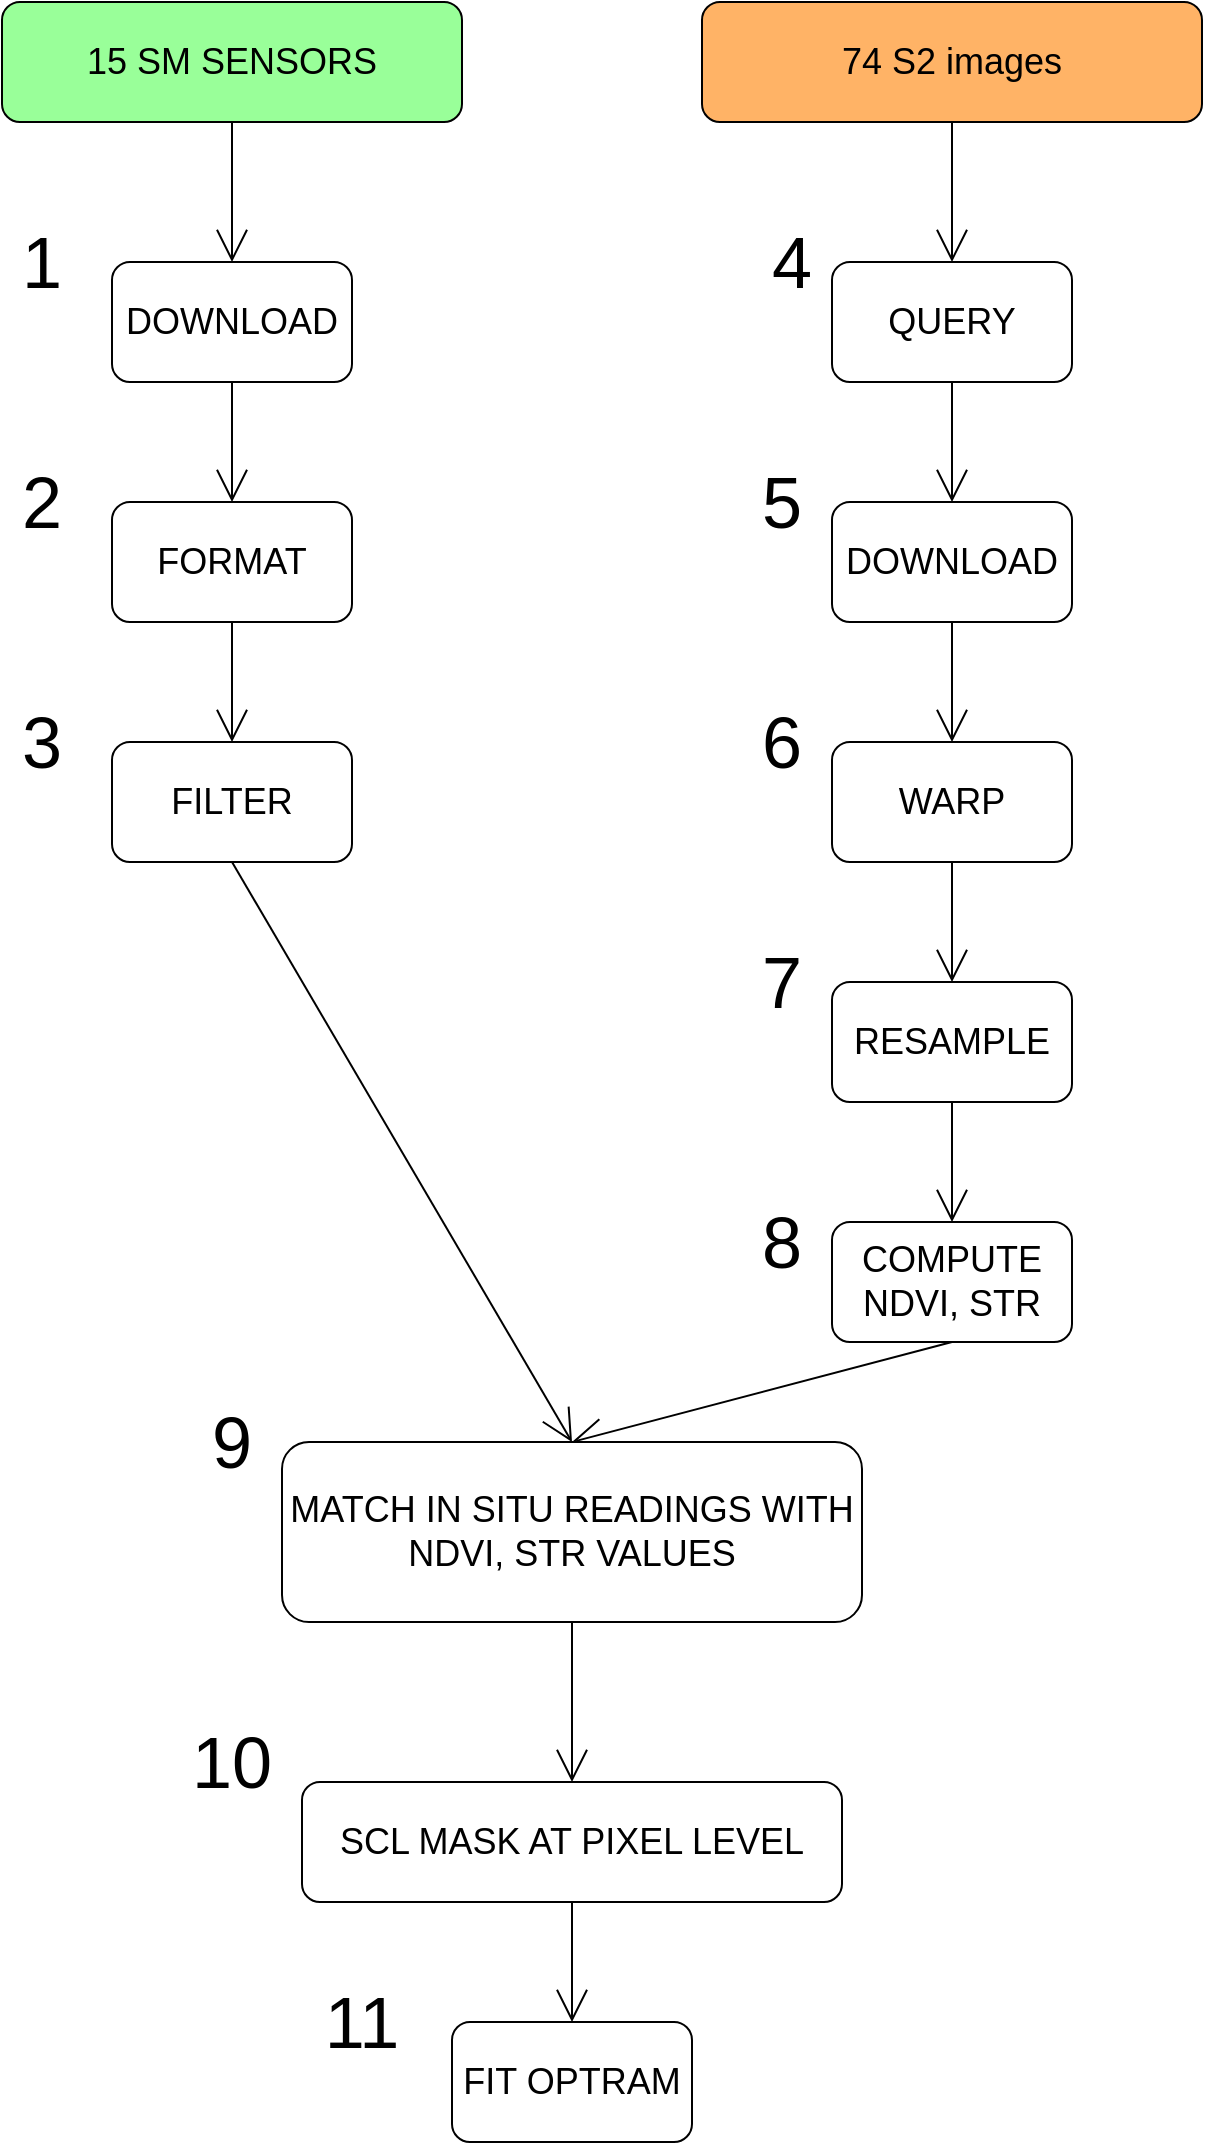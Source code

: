 <mxfile version="15.3.5" type="device"><diagram id="rDS9CKn7OCZYFiO0rCe6" name="Page-1"><mxGraphModel dx="1277" dy="1265" grid="1" gridSize="10" guides="1" tooltips="1" connect="1" arrows="1" fold="1" page="1" pageScale="1" pageWidth="850" pageHeight="1100" math="0" shadow="0"><root><mxCell id="0"/><mxCell id="1" parent="0"/><mxCell id="LAJzpu_vX9gIHichFv3W-15" style="edgeStyle=none;curved=1;rounded=0;orthogonalLoop=1;jettySize=auto;html=1;exitX=0.5;exitY=1;exitDx=0;exitDy=0;entryX=0.5;entryY=0;entryDx=0;entryDy=0;endArrow=open;startSize=14;endSize=14;sourcePerimeterSpacing=8;targetPerimeterSpacing=8;" edge="1" parent="1" source="LAJzpu_vX9gIHichFv3W-1" target="LAJzpu_vX9gIHichFv3W-2"><mxGeometry relative="1" as="geometry"/></mxCell><mxCell id="LAJzpu_vX9gIHichFv3W-1" value="&lt;font style=&quot;font-size: 18px&quot;&gt;15 SM SENSORS&lt;/font&gt;" style="rounded=1;whiteSpace=wrap;html=1;hachureGap=4;pointerEvents=0;fillColor=#99FF99;" vertex="1" parent="1"><mxGeometry x="170" y="30" width="230" height="60" as="geometry"/></mxCell><mxCell id="LAJzpu_vX9gIHichFv3W-14" style="edgeStyle=none;curved=1;rounded=0;orthogonalLoop=1;jettySize=auto;html=1;exitX=0.5;exitY=1;exitDx=0;exitDy=0;entryX=0.5;entryY=0;entryDx=0;entryDy=0;endArrow=open;startSize=14;endSize=14;sourcePerimeterSpacing=8;targetPerimeterSpacing=8;" edge="1" parent="1" source="LAJzpu_vX9gIHichFv3W-2" target="LAJzpu_vX9gIHichFv3W-5"><mxGeometry relative="1" as="geometry"/></mxCell><mxCell id="LAJzpu_vX9gIHichFv3W-2" value="&lt;font style=&quot;font-size: 18px&quot;&gt;DOWNLOAD&lt;/font&gt;" style="rounded=1;whiteSpace=wrap;html=1;hachureGap=4;pointerEvents=0;" vertex="1" parent="1"><mxGeometry x="225" y="160" width="120" height="60" as="geometry"/></mxCell><mxCell id="LAJzpu_vX9gIHichFv3W-16" style="edgeStyle=none;curved=1;rounded=0;orthogonalLoop=1;jettySize=auto;html=1;exitX=0.5;exitY=1;exitDx=0;exitDy=0;entryX=0.5;entryY=0;entryDx=0;entryDy=0;endArrow=open;startSize=14;endSize=14;sourcePerimeterSpacing=8;targetPerimeterSpacing=8;" edge="1" parent="1" target="LAJzpu_vX9gIHichFv3W-4"><mxGeometry relative="1" as="geometry"><mxPoint x="645.0" y="90" as="sourcePoint"/></mxGeometry></mxCell><mxCell id="LAJzpu_vX9gIHichFv3W-3" value="&lt;font style=&quot;font-size: 18px&quot;&gt;74 S2 images&lt;/font&gt;" style="rounded=1;whiteSpace=wrap;html=1;hachureGap=4;pointerEvents=0;fillColor=#FFB366;" vertex="1" parent="1"><mxGeometry x="520" y="30" width="250" height="60" as="geometry"/></mxCell><mxCell id="LAJzpu_vX9gIHichFv3W-17" style="edgeStyle=none;curved=1;rounded=0;orthogonalLoop=1;jettySize=auto;html=1;exitX=0.5;exitY=1;exitDx=0;exitDy=0;entryX=0.5;entryY=0;entryDx=0;entryDy=0;endArrow=open;startSize=14;endSize=14;sourcePerimeterSpacing=8;targetPerimeterSpacing=8;" edge="1" parent="1" source="LAJzpu_vX9gIHichFv3W-4" target="LAJzpu_vX9gIHichFv3W-6"><mxGeometry relative="1" as="geometry"/></mxCell><mxCell id="LAJzpu_vX9gIHichFv3W-4" value="&lt;font style=&quot;font-size: 18px&quot;&gt;QUERY&lt;/font&gt;" style="rounded=1;whiteSpace=wrap;html=1;hachureGap=4;pointerEvents=0;" vertex="1" parent="1"><mxGeometry x="585" y="160" width="120" height="60" as="geometry"/></mxCell><mxCell id="LAJzpu_vX9gIHichFv3W-27" style="edgeStyle=none;curved=1;rounded=0;orthogonalLoop=1;jettySize=auto;html=1;exitX=0.5;exitY=1;exitDx=0;exitDy=0;entryX=0.5;entryY=0;entryDx=0;entryDy=0;endArrow=open;startSize=14;endSize=14;sourcePerimeterSpacing=8;targetPerimeterSpacing=8;" edge="1" parent="1" source="LAJzpu_vX9gIHichFv3W-5" target="LAJzpu_vX9gIHichFv3W-26"><mxGeometry relative="1" as="geometry"/></mxCell><mxCell id="LAJzpu_vX9gIHichFv3W-5" value="&lt;span style=&quot;font-size: 18px&quot;&gt;FORMAT&lt;/span&gt;" style="rounded=1;whiteSpace=wrap;html=1;hachureGap=4;pointerEvents=0;" vertex="1" parent="1"><mxGeometry x="225" y="280" width="120" height="60" as="geometry"/></mxCell><mxCell id="LAJzpu_vX9gIHichFv3W-18" style="edgeStyle=none;curved=1;rounded=0;orthogonalLoop=1;jettySize=auto;html=1;exitX=0.5;exitY=1;exitDx=0;exitDy=0;entryX=0.5;entryY=0;entryDx=0;entryDy=0;endArrow=open;startSize=14;endSize=14;sourcePerimeterSpacing=8;targetPerimeterSpacing=8;" edge="1" parent="1" source="LAJzpu_vX9gIHichFv3W-6" target="LAJzpu_vX9gIHichFv3W-7"><mxGeometry relative="1" as="geometry"/></mxCell><mxCell id="LAJzpu_vX9gIHichFv3W-6" value="&lt;font style=&quot;font-size: 18px&quot;&gt;DOWNLOAD&lt;/font&gt;" style="rounded=1;whiteSpace=wrap;html=1;hachureGap=4;pointerEvents=0;" vertex="1" parent="1"><mxGeometry x="585" y="280" width="120" height="60" as="geometry"/></mxCell><mxCell id="LAJzpu_vX9gIHichFv3W-19" style="edgeStyle=none;curved=1;rounded=0;orthogonalLoop=1;jettySize=auto;html=1;exitX=0.5;exitY=1;exitDx=0;exitDy=0;entryX=0.5;entryY=0;entryDx=0;entryDy=0;endArrow=open;startSize=14;endSize=14;sourcePerimeterSpacing=8;targetPerimeterSpacing=8;" edge="1" parent="1" source="LAJzpu_vX9gIHichFv3W-7" target="LAJzpu_vX9gIHichFv3W-8"><mxGeometry relative="1" as="geometry"/></mxCell><mxCell id="LAJzpu_vX9gIHichFv3W-7" value="&lt;font style=&quot;font-size: 18px&quot;&gt;WARP&lt;/font&gt;" style="rounded=1;whiteSpace=wrap;html=1;hachureGap=4;pointerEvents=0;" vertex="1" parent="1"><mxGeometry x="585" y="400" width="120" height="60" as="geometry"/></mxCell><mxCell id="LAJzpu_vX9gIHichFv3W-20" style="edgeStyle=none;curved=1;rounded=0;orthogonalLoop=1;jettySize=auto;html=1;exitX=0.5;exitY=1;exitDx=0;exitDy=0;entryX=0.5;entryY=0;entryDx=0;entryDy=0;endArrow=open;startSize=14;endSize=14;sourcePerimeterSpacing=8;targetPerimeterSpacing=8;" edge="1" parent="1" source="LAJzpu_vX9gIHichFv3W-8" target="LAJzpu_vX9gIHichFv3W-9"><mxGeometry relative="1" as="geometry"/></mxCell><mxCell id="LAJzpu_vX9gIHichFv3W-8" value="&lt;font style=&quot;font-size: 18px&quot;&gt;RESAMPLE&lt;/font&gt;" style="rounded=1;whiteSpace=wrap;html=1;hachureGap=4;pointerEvents=0;" vertex="1" parent="1"><mxGeometry x="585" y="520" width="120" height="60" as="geometry"/></mxCell><mxCell id="LAJzpu_vX9gIHichFv3W-22" style="edgeStyle=none;curved=1;rounded=0;orthogonalLoop=1;jettySize=auto;html=1;exitX=0.5;exitY=1;exitDx=0;exitDy=0;entryX=0.5;entryY=0;entryDx=0;entryDy=0;endArrow=open;startSize=14;endSize=14;sourcePerimeterSpacing=8;targetPerimeterSpacing=8;" edge="1" parent="1" source="LAJzpu_vX9gIHichFv3W-9" target="LAJzpu_vX9gIHichFv3W-10"><mxGeometry relative="1" as="geometry"/></mxCell><mxCell id="LAJzpu_vX9gIHichFv3W-9" value="&lt;font style=&quot;font-size: 18px&quot;&gt;COMPUTE NDVI, STR&lt;/font&gt;" style="rounded=1;whiteSpace=wrap;html=1;hachureGap=4;pointerEvents=0;" vertex="1" parent="1"><mxGeometry x="585" y="640" width="120" height="60" as="geometry"/></mxCell><mxCell id="LAJzpu_vX9gIHichFv3W-24" style="edgeStyle=none;curved=1;rounded=0;orthogonalLoop=1;jettySize=auto;html=1;exitX=0.5;exitY=1;exitDx=0;exitDy=0;entryX=0.5;entryY=0;entryDx=0;entryDy=0;endArrow=open;startSize=14;endSize=14;sourcePerimeterSpacing=8;targetPerimeterSpacing=8;" edge="1" parent="1" source="LAJzpu_vX9gIHichFv3W-10" target="LAJzpu_vX9gIHichFv3W-11"><mxGeometry relative="1" as="geometry"/></mxCell><mxCell id="LAJzpu_vX9gIHichFv3W-10" value="&lt;font style=&quot;font-size: 18px&quot;&gt;MATCH IN SITU READINGS WITH NDVI, STR&amp;nbsp;VALUES&lt;/font&gt;" style="rounded=1;whiteSpace=wrap;html=1;hachureGap=4;pointerEvents=0;" vertex="1" parent="1"><mxGeometry x="310" y="750" width="290" height="90" as="geometry"/></mxCell><mxCell id="LAJzpu_vX9gIHichFv3W-44" style="edgeStyle=none;curved=1;rounded=0;orthogonalLoop=1;jettySize=auto;html=1;exitX=0.5;exitY=1;exitDx=0;exitDy=0;entryX=0.5;entryY=0;entryDx=0;entryDy=0;endArrow=open;startSize=14;endSize=14;sourcePerimeterSpacing=8;targetPerimeterSpacing=8;" edge="1" parent="1" source="LAJzpu_vX9gIHichFv3W-11" target="LAJzpu_vX9gIHichFv3W-43"><mxGeometry relative="1" as="geometry"/></mxCell><mxCell id="LAJzpu_vX9gIHichFv3W-11" value="&lt;span style=&quot;font-size: 18px&quot;&gt;SCL MASK AT PIXEL LEVEL&lt;/span&gt;" style="rounded=1;whiteSpace=wrap;html=1;hachureGap=4;pointerEvents=0;" vertex="1" parent="1"><mxGeometry x="320" y="920" width="270" height="60" as="geometry"/></mxCell><mxCell id="LAJzpu_vX9gIHichFv3W-47" style="edgeStyle=none;curved=1;rounded=0;orthogonalLoop=1;jettySize=auto;html=1;exitX=0.5;exitY=1;exitDx=0;exitDy=0;entryX=0.5;entryY=0;entryDx=0;entryDy=0;endArrow=open;startSize=14;endSize=14;sourcePerimeterSpacing=8;targetPerimeterSpacing=8;" edge="1" parent="1" source="LAJzpu_vX9gIHichFv3W-26" target="LAJzpu_vX9gIHichFv3W-10"><mxGeometry relative="1" as="geometry"/></mxCell><mxCell id="LAJzpu_vX9gIHichFv3W-26" value="&lt;span style=&quot;font-size: 18px&quot;&gt;FILTER&lt;/span&gt;" style="rounded=1;whiteSpace=wrap;html=1;hachureGap=4;pointerEvents=0;" vertex="1" parent="1"><mxGeometry x="225" y="400" width="120" height="60" as="geometry"/></mxCell><mxCell id="LAJzpu_vX9gIHichFv3W-32" value="&lt;span style=&quot;font-size: 36px&quot;&gt;1&lt;/span&gt;" style="text;html=1;strokeColor=none;fillColor=none;align=center;verticalAlign=middle;whiteSpace=wrap;rounded=0;hachureGap=4;pointerEvents=0;" vertex="1" parent="1"><mxGeometry x="170" y="140" width="40" height="40" as="geometry"/></mxCell><mxCell id="LAJzpu_vX9gIHichFv3W-33" value="&lt;font style=&quot;font-size: 36px&quot;&gt;2&lt;/font&gt;" style="text;html=1;strokeColor=none;fillColor=none;align=center;verticalAlign=middle;whiteSpace=wrap;rounded=0;hachureGap=4;pointerEvents=0;" vertex="1" parent="1"><mxGeometry x="170" y="260" width="40" height="40" as="geometry"/></mxCell><mxCell id="LAJzpu_vX9gIHichFv3W-34" value="&lt;font style=&quot;font-size: 36px&quot;&gt;3&lt;/font&gt;" style="text;html=1;strokeColor=none;fillColor=none;align=center;verticalAlign=middle;whiteSpace=wrap;rounded=0;hachureGap=4;pointerEvents=0;" vertex="1" parent="1"><mxGeometry x="170" y="380" width="40" height="40" as="geometry"/></mxCell><mxCell id="LAJzpu_vX9gIHichFv3W-36" value="&lt;font style=&quot;font-size: 36px&quot;&gt;4&lt;/font&gt;" style="text;html=1;strokeColor=none;fillColor=none;align=center;verticalAlign=middle;whiteSpace=wrap;rounded=0;hachureGap=4;pointerEvents=0;" vertex="1" parent="1"><mxGeometry x="545" y="140" width="40" height="40" as="geometry"/></mxCell><mxCell id="LAJzpu_vX9gIHichFv3W-37" value="&lt;font style=&quot;font-size: 36px&quot;&gt;5&lt;/font&gt;" style="text;html=1;strokeColor=none;fillColor=none;align=center;verticalAlign=middle;whiteSpace=wrap;rounded=0;hachureGap=4;pointerEvents=0;" vertex="1" parent="1"><mxGeometry x="540" y="260" width="40" height="40" as="geometry"/></mxCell><mxCell id="LAJzpu_vX9gIHichFv3W-38" value="&lt;font style=&quot;font-size: 36px&quot;&gt;6&lt;/font&gt;" style="text;html=1;strokeColor=none;fillColor=none;align=center;verticalAlign=middle;whiteSpace=wrap;rounded=0;hachureGap=4;pointerEvents=0;" vertex="1" parent="1"><mxGeometry x="540" y="380" width="40" height="40" as="geometry"/></mxCell><mxCell id="LAJzpu_vX9gIHichFv3W-39" value="&lt;font style=&quot;font-size: 36px&quot;&gt;7&lt;/font&gt;" style="text;html=1;strokeColor=none;fillColor=none;align=center;verticalAlign=middle;whiteSpace=wrap;rounded=0;hachureGap=4;pointerEvents=0;" vertex="1" parent="1"><mxGeometry x="540" y="500" width="40" height="40" as="geometry"/></mxCell><mxCell id="LAJzpu_vX9gIHichFv3W-40" value="&lt;font style=&quot;font-size: 36px&quot;&gt;8&lt;/font&gt;" style="text;html=1;strokeColor=none;fillColor=none;align=center;verticalAlign=middle;whiteSpace=wrap;rounded=0;hachureGap=4;pointerEvents=0;" vertex="1" parent="1"><mxGeometry x="540" y="630" width="40" height="40" as="geometry"/></mxCell><mxCell id="LAJzpu_vX9gIHichFv3W-41" value="&lt;font style=&quot;font-size: 36px&quot;&gt;9&lt;/font&gt;" style="text;html=1;strokeColor=none;fillColor=none;align=center;verticalAlign=middle;whiteSpace=wrap;rounded=0;hachureGap=4;pointerEvents=0;" vertex="1" parent="1"><mxGeometry x="265" y="730" width="40" height="40" as="geometry"/></mxCell><mxCell id="LAJzpu_vX9gIHichFv3W-42" value="&lt;font style=&quot;font-size: 36px&quot;&gt;10&lt;/font&gt;" style="text;html=1;strokeColor=none;fillColor=none;align=center;verticalAlign=middle;whiteSpace=wrap;rounded=0;hachureGap=4;pointerEvents=0;" vertex="1" parent="1"><mxGeometry x="265" y="890" width="40" height="40" as="geometry"/></mxCell><mxCell id="LAJzpu_vX9gIHichFv3W-43" value="&lt;font style=&quot;font-size: 18px&quot;&gt;FIT OPTRAM&lt;/font&gt;" style="rounded=1;whiteSpace=wrap;html=1;hachureGap=4;pointerEvents=0;" vertex="1" parent="1"><mxGeometry x="395" y="1040" width="120" height="60" as="geometry"/></mxCell><mxCell id="LAJzpu_vX9gIHichFv3W-45" value="&lt;font style=&quot;font-size: 36px&quot;&gt;11&lt;/font&gt;" style="text;html=1;strokeColor=none;fillColor=none;align=center;verticalAlign=middle;whiteSpace=wrap;rounded=0;hachureGap=4;pointerEvents=0;" vertex="1" parent="1"><mxGeometry x="330" y="1020" width="40" height="40" as="geometry"/></mxCell></root></mxGraphModel></diagram></mxfile>